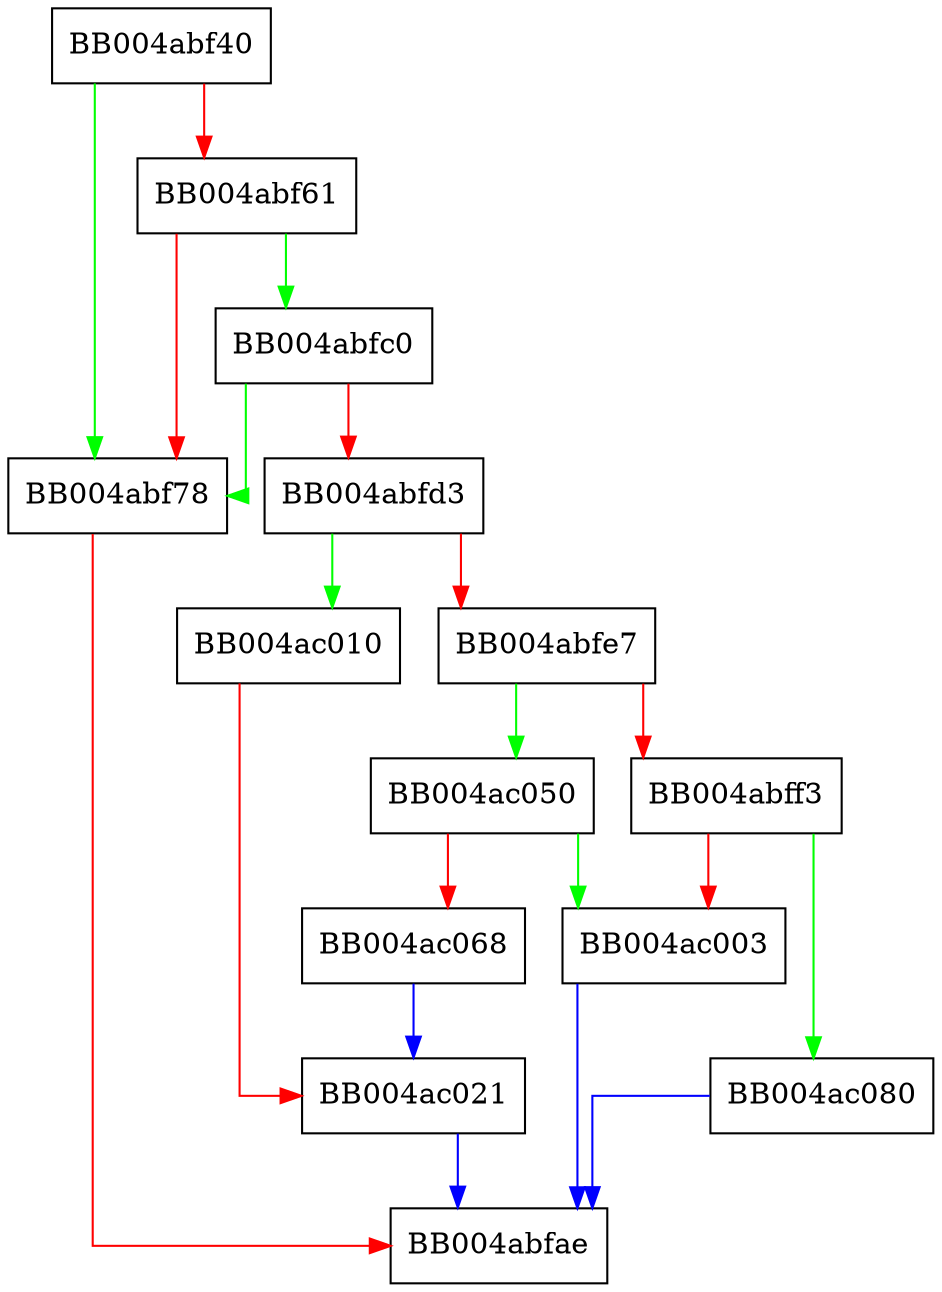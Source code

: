 digraph srp_verify_server_param {
  node [shape="box"];
  graph [splines=ortho];
  BB004abf40 -> BB004abf78 [color="green"];
  BB004abf40 -> BB004abf61 [color="red"];
  BB004abf61 -> BB004abfc0 [color="green"];
  BB004abf61 -> BB004abf78 [color="red"];
  BB004abf78 -> BB004abfae [color="red"];
  BB004abfc0 -> BB004abf78 [color="green"];
  BB004abfc0 -> BB004abfd3 [color="red"];
  BB004abfd3 -> BB004ac010 [color="green"];
  BB004abfd3 -> BB004abfe7 [color="red"];
  BB004abfe7 -> BB004ac050 [color="green"];
  BB004abfe7 -> BB004abff3 [color="red"];
  BB004abff3 -> BB004ac080 [color="green"];
  BB004abff3 -> BB004ac003 [color="red"];
  BB004ac003 -> BB004abfae [color="blue"];
  BB004ac010 -> BB004ac021 [color="red"];
  BB004ac021 -> BB004abfae [color="blue"];
  BB004ac050 -> BB004ac003 [color="green"];
  BB004ac050 -> BB004ac068 [color="red"];
  BB004ac068 -> BB004ac021 [color="blue"];
  BB004ac080 -> BB004abfae [color="blue"];
}